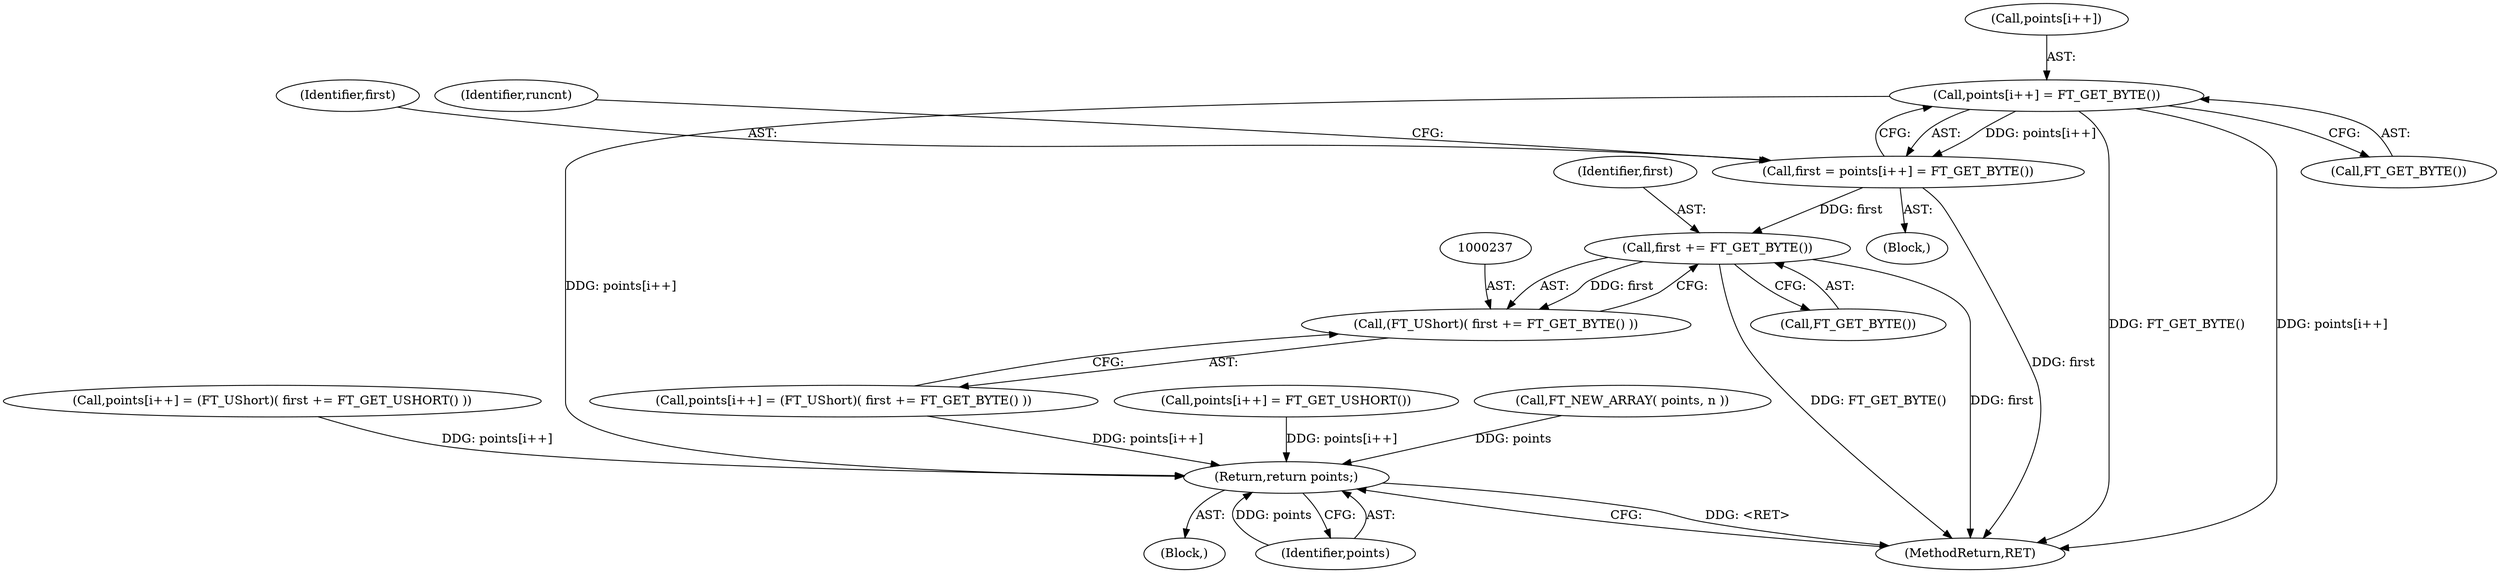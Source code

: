 digraph "0_savannah_59eb9f8cfe7d1df379a2318316d1f04f80fba54a@array" {
"1000211" [label="(Call,points[i++] = FT_GET_BYTE())"];
"1000209" [label="(Call,first = points[i++] = FT_GET_BYTE())"];
"1000238" [label="(Call,first += FT_GET_BYTE())"];
"1000236" [label="(Call,(FT_UShort)( first += FT_GET_BYTE() ))"];
"1000242" [label="(Return,return points;)"];
"1000238" [label="(Call,first += FT_GET_BYTE())"];
"1000209" [label="(Call,first = points[i++] = FT_GET_BYTE())"];
"1000177" [label="(Call,points[i++] = FT_GET_USHORT())"];
"1000240" [label="(Call,FT_GET_BYTE())"];
"1000149" [label="(Call,FT_NEW_ARRAY( points, n ))"];
"1000231" [label="(Call,points[i++] = (FT_UShort)( first += FT_GET_BYTE() ))"];
"1000211" [label="(Call,points[i++] = FT_GET_BYTE())"];
"1000212" [label="(Call,points[i++])"];
"1000210" [label="(Identifier,first)"];
"1000236" [label="(Call,(FT_UShort)( first += FT_GET_BYTE() ))"];
"1000104" [label="(Block,)"];
"1000244" [label="(MethodReturn,RET)"];
"1000239" [label="(Identifier,first)"];
"1000219" [label="(Identifier,runcnt)"];
"1000243" [label="(Identifier,points)"];
"1000216" [label="(Call,FT_GET_BYTE())"];
"1000208" [label="(Block,)"];
"1000242" [label="(Return,return points;)"];
"1000197" [label="(Call,points[i++] = (FT_UShort)( first += FT_GET_USHORT() ))"];
"1000211" -> "1000209"  [label="AST: "];
"1000211" -> "1000216"  [label="CFG: "];
"1000212" -> "1000211"  [label="AST: "];
"1000216" -> "1000211"  [label="AST: "];
"1000209" -> "1000211"  [label="CFG: "];
"1000211" -> "1000244"  [label="DDG: FT_GET_BYTE()"];
"1000211" -> "1000244"  [label="DDG: points[i++]"];
"1000211" -> "1000209"  [label="DDG: points[i++]"];
"1000211" -> "1000242"  [label="DDG: points[i++]"];
"1000209" -> "1000208"  [label="AST: "];
"1000210" -> "1000209"  [label="AST: "];
"1000219" -> "1000209"  [label="CFG: "];
"1000209" -> "1000244"  [label="DDG: first"];
"1000209" -> "1000238"  [label="DDG: first"];
"1000238" -> "1000236"  [label="AST: "];
"1000238" -> "1000240"  [label="CFG: "];
"1000239" -> "1000238"  [label="AST: "];
"1000240" -> "1000238"  [label="AST: "];
"1000236" -> "1000238"  [label="CFG: "];
"1000238" -> "1000244"  [label="DDG: first"];
"1000238" -> "1000244"  [label="DDG: FT_GET_BYTE()"];
"1000238" -> "1000236"  [label="DDG: first"];
"1000236" -> "1000231"  [label="AST: "];
"1000237" -> "1000236"  [label="AST: "];
"1000231" -> "1000236"  [label="CFG: "];
"1000242" -> "1000104"  [label="AST: "];
"1000242" -> "1000243"  [label="CFG: "];
"1000243" -> "1000242"  [label="AST: "];
"1000244" -> "1000242"  [label="CFG: "];
"1000242" -> "1000244"  [label="DDG: <RET>"];
"1000243" -> "1000242"  [label="DDG: points"];
"1000177" -> "1000242"  [label="DDG: points[i++]"];
"1000231" -> "1000242"  [label="DDG: points[i++]"];
"1000149" -> "1000242"  [label="DDG: points"];
"1000197" -> "1000242"  [label="DDG: points[i++]"];
}
